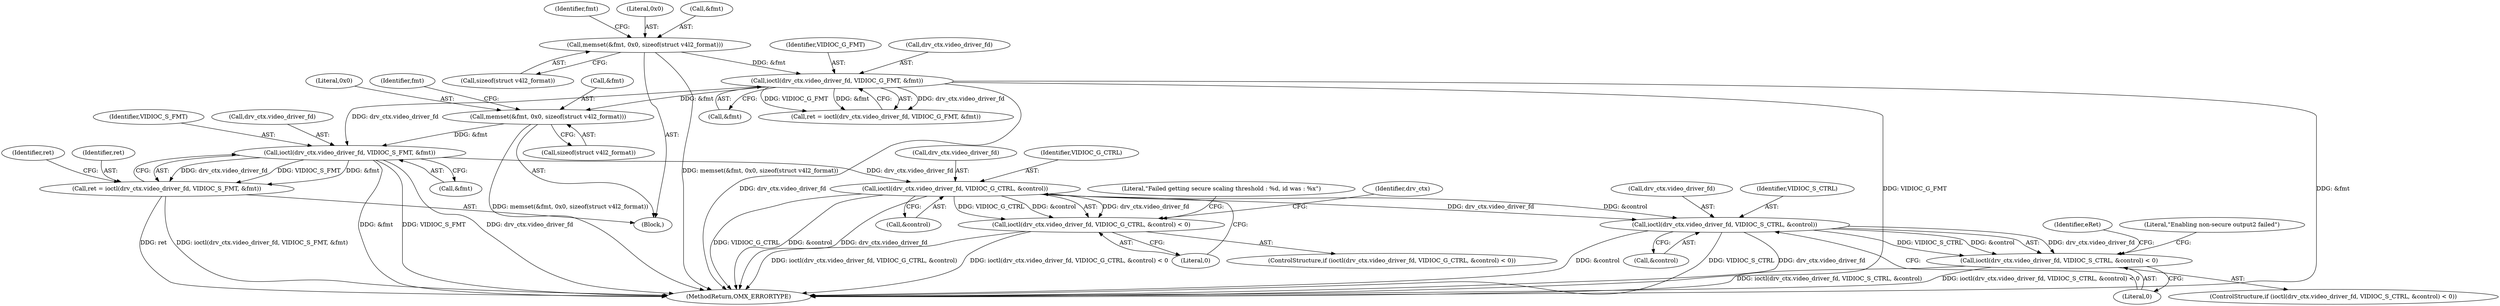 digraph "0_Android_46e305be6e670a5a0041b0b4861122a0f1aabefa_2@API" {
"1000420" [label="(Call,memset(&fmt, 0x0, sizeof(struct v4l2_format)))"];
"1000297" [label="(Call,ioctl(drv_ctx.video_driver_fd, VIDIOC_G_FMT, &fmt))"];
"1000275" [label="(Call,memset(&fmt, 0x0, sizeof(struct v4l2_format)))"];
"1000484" [label="(Call,ioctl(drv_ctx.video_driver_fd, VIDIOC_S_FMT, &fmt))"];
"1000482" [label="(Call,ret = ioctl(drv_ctx.video_driver_fd, VIDIOC_S_FMT, &fmt))"];
"1000522" [label="(Call,ioctl(drv_ctx.video_driver_fd, VIDIOC_G_CTRL, &control))"];
"1000521" [label="(Call,ioctl(drv_ctx.video_driver_fd, VIDIOC_G_CTRL, &control) < 0)"];
"1000633" [label="(Call,ioctl(drv_ctx.video_driver_fd, VIDIOC_S_CTRL, &control))"];
"1000632" [label="(Call,ioctl(drv_ctx.video_driver_fd, VIDIOC_S_CTRL, &control) < 0)"];
"1000283" [label="(Identifier,fmt)"];
"1000520" [label="(ControlStructure,if (ioctl(drv_ctx.video_driver_fd, VIDIOC_G_CTRL, &control) < 0))"];
"1000526" [label="(Identifier,VIDIOC_G_CTRL)"];
"1000529" [label="(Literal,0)"];
"1000532" [label="(Literal,\"Failed getting secure scaling threshold : %d, id was : %x\")"];
"1000275" [label="(Call,memset(&fmt, 0x0, sizeof(struct v4l2_format)))"];
"1000488" [label="(Identifier,VIDIOC_S_FMT)"];
"1000279" [label="(Call,sizeof(struct v4l2_format))"];
"1000527" [label="(Call,&control)"];
"1000523" [label="(Call,drv_ctx.video_driver_fd)"];
"1000420" [label="(Call,memset(&fmt, 0x0, sizeof(struct v4l2_format)))"];
"1000295" [label="(Call,ret = ioctl(drv_ctx.video_driver_fd, VIDIOC_G_FMT, &fmt))"];
"1000492" [label="(Identifier,ret)"];
"1000648" [label="(Identifier,eRet)"];
"1000424" [label="(Call,sizeof(struct v4l2_format))"];
"1000632" [label="(Call,ioctl(drv_ctx.video_driver_fd, VIDIOC_S_CTRL, &control) < 0)"];
"1000484" [label="(Call,ioctl(drv_ctx.video_driver_fd, VIDIOC_S_FMT, &fmt))"];
"1000638" [label="(Call,&control)"];
"1000640" [label="(Literal,0)"];
"1000521" [label="(Call,ioctl(drv_ctx.video_driver_fd, VIDIOC_G_CTRL, &control) < 0)"];
"1000489" [label="(Call,&fmt)"];
"1000485" [label="(Call,drv_ctx.video_driver_fd)"];
"1000547" [label="(Identifier,drv_ctx)"];
"1000428" [label="(Identifier,fmt)"];
"1000302" [label="(Call,&fmt)"];
"1000301" [label="(Identifier,VIDIOC_G_FMT)"];
"1000522" [label="(Call,ioctl(drv_ctx.video_driver_fd, VIDIOC_G_CTRL, &control))"];
"1000483" [label="(Identifier,ret)"];
"1000298" [label="(Call,drv_ctx.video_driver_fd)"];
"1000482" [label="(Call,ret = ioctl(drv_ctx.video_driver_fd, VIDIOC_S_FMT, &fmt))"];
"1000297" [label="(Call,ioctl(drv_ctx.video_driver_fd, VIDIOC_G_FMT, &fmt))"];
"1000631" [label="(ControlStructure,if (ioctl(drv_ctx.video_driver_fd, VIDIOC_S_CTRL, &control) < 0))"];
"1000421" [label="(Call,&fmt)"];
"1000633" [label="(Call,ioctl(drv_ctx.video_driver_fd, VIDIOC_S_CTRL, &control))"];
"1000278" [label="(Literal,0x0)"];
"1003158" [label="(MethodReturn,OMX_ERRORTYPE)"];
"1000634" [label="(Call,drv_ctx.video_driver_fd)"];
"1000637" [label="(Identifier,VIDIOC_S_CTRL)"];
"1000643" [label="(Literal,\"Enabling non-secure output2 failed\")"];
"1000276" [label="(Call,&fmt)"];
"1000423" [label="(Literal,0x0)"];
"1000274" [label="(Block,)"];
"1000420" -> "1000274"  [label="AST: "];
"1000420" -> "1000424"  [label="CFG: "];
"1000421" -> "1000420"  [label="AST: "];
"1000423" -> "1000420"  [label="AST: "];
"1000424" -> "1000420"  [label="AST: "];
"1000428" -> "1000420"  [label="CFG: "];
"1000420" -> "1003158"  [label="DDG: memset(&fmt, 0x0, sizeof(struct v4l2_format))"];
"1000297" -> "1000420"  [label="DDG: &fmt"];
"1000420" -> "1000484"  [label="DDG: &fmt"];
"1000297" -> "1000295"  [label="AST: "];
"1000297" -> "1000302"  [label="CFG: "];
"1000298" -> "1000297"  [label="AST: "];
"1000301" -> "1000297"  [label="AST: "];
"1000302" -> "1000297"  [label="AST: "];
"1000295" -> "1000297"  [label="CFG: "];
"1000297" -> "1003158"  [label="DDG: drv_ctx.video_driver_fd"];
"1000297" -> "1003158"  [label="DDG: VIDIOC_G_FMT"];
"1000297" -> "1003158"  [label="DDG: &fmt"];
"1000297" -> "1000295"  [label="DDG: drv_ctx.video_driver_fd"];
"1000297" -> "1000295"  [label="DDG: VIDIOC_G_FMT"];
"1000297" -> "1000295"  [label="DDG: &fmt"];
"1000275" -> "1000297"  [label="DDG: &fmt"];
"1000297" -> "1000484"  [label="DDG: drv_ctx.video_driver_fd"];
"1000275" -> "1000274"  [label="AST: "];
"1000275" -> "1000279"  [label="CFG: "];
"1000276" -> "1000275"  [label="AST: "];
"1000278" -> "1000275"  [label="AST: "];
"1000279" -> "1000275"  [label="AST: "];
"1000283" -> "1000275"  [label="CFG: "];
"1000275" -> "1003158"  [label="DDG: memset(&fmt, 0x0, sizeof(struct v4l2_format))"];
"1000484" -> "1000482"  [label="AST: "];
"1000484" -> "1000489"  [label="CFG: "];
"1000485" -> "1000484"  [label="AST: "];
"1000488" -> "1000484"  [label="AST: "];
"1000489" -> "1000484"  [label="AST: "];
"1000482" -> "1000484"  [label="CFG: "];
"1000484" -> "1003158"  [label="DDG: &fmt"];
"1000484" -> "1003158"  [label="DDG: VIDIOC_S_FMT"];
"1000484" -> "1003158"  [label="DDG: drv_ctx.video_driver_fd"];
"1000484" -> "1000482"  [label="DDG: drv_ctx.video_driver_fd"];
"1000484" -> "1000482"  [label="DDG: VIDIOC_S_FMT"];
"1000484" -> "1000482"  [label="DDG: &fmt"];
"1000484" -> "1000522"  [label="DDG: drv_ctx.video_driver_fd"];
"1000482" -> "1000274"  [label="AST: "];
"1000483" -> "1000482"  [label="AST: "];
"1000492" -> "1000482"  [label="CFG: "];
"1000482" -> "1003158"  [label="DDG: ret"];
"1000482" -> "1003158"  [label="DDG: ioctl(drv_ctx.video_driver_fd, VIDIOC_S_FMT, &fmt)"];
"1000522" -> "1000521"  [label="AST: "];
"1000522" -> "1000527"  [label="CFG: "];
"1000523" -> "1000522"  [label="AST: "];
"1000526" -> "1000522"  [label="AST: "];
"1000527" -> "1000522"  [label="AST: "];
"1000529" -> "1000522"  [label="CFG: "];
"1000522" -> "1003158"  [label="DDG: VIDIOC_G_CTRL"];
"1000522" -> "1003158"  [label="DDG: &control"];
"1000522" -> "1003158"  [label="DDG: drv_ctx.video_driver_fd"];
"1000522" -> "1000521"  [label="DDG: drv_ctx.video_driver_fd"];
"1000522" -> "1000521"  [label="DDG: VIDIOC_G_CTRL"];
"1000522" -> "1000521"  [label="DDG: &control"];
"1000522" -> "1000633"  [label="DDG: drv_ctx.video_driver_fd"];
"1000522" -> "1000633"  [label="DDG: &control"];
"1000521" -> "1000520"  [label="AST: "];
"1000521" -> "1000529"  [label="CFG: "];
"1000529" -> "1000521"  [label="AST: "];
"1000532" -> "1000521"  [label="CFG: "];
"1000547" -> "1000521"  [label="CFG: "];
"1000521" -> "1003158"  [label="DDG: ioctl(drv_ctx.video_driver_fd, VIDIOC_G_CTRL, &control)"];
"1000521" -> "1003158"  [label="DDG: ioctl(drv_ctx.video_driver_fd, VIDIOC_G_CTRL, &control) < 0"];
"1000633" -> "1000632"  [label="AST: "];
"1000633" -> "1000638"  [label="CFG: "];
"1000634" -> "1000633"  [label="AST: "];
"1000637" -> "1000633"  [label="AST: "];
"1000638" -> "1000633"  [label="AST: "];
"1000640" -> "1000633"  [label="CFG: "];
"1000633" -> "1003158"  [label="DDG: &control"];
"1000633" -> "1003158"  [label="DDG: VIDIOC_S_CTRL"];
"1000633" -> "1003158"  [label="DDG: drv_ctx.video_driver_fd"];
"1000633" -> "1000632"  [label="DDG: drv_ctx.video_driver_fd"];
"1000633" -> "1000632"  [label="DDG: VIDIOC_S_CTRL"];
"1000633" -> "1000632"  [label="DDG: &control"];
"1000632" -> "1000631"  [label="AST: "];
"1000632" -> "1000640"  [label="CFG: "];
"1000640" -> "1000632"  [label="AST: "];
"1000643" -> "1000632"  [label="CFG: "];
"1000648" -> "1000632"  [label="CFG: "];
"1000632" -> "1003158"  [label="DDG: ioctl(drv_ctx.video_driver_fd, VIDIOC_S_CTRL, &control) < 0"];
"1000632" -> "1003158"  [label="DDG: ioctl(drv_ctx.video_driver_fd, VIDIOC_S_CTRL, &control)"];
}
